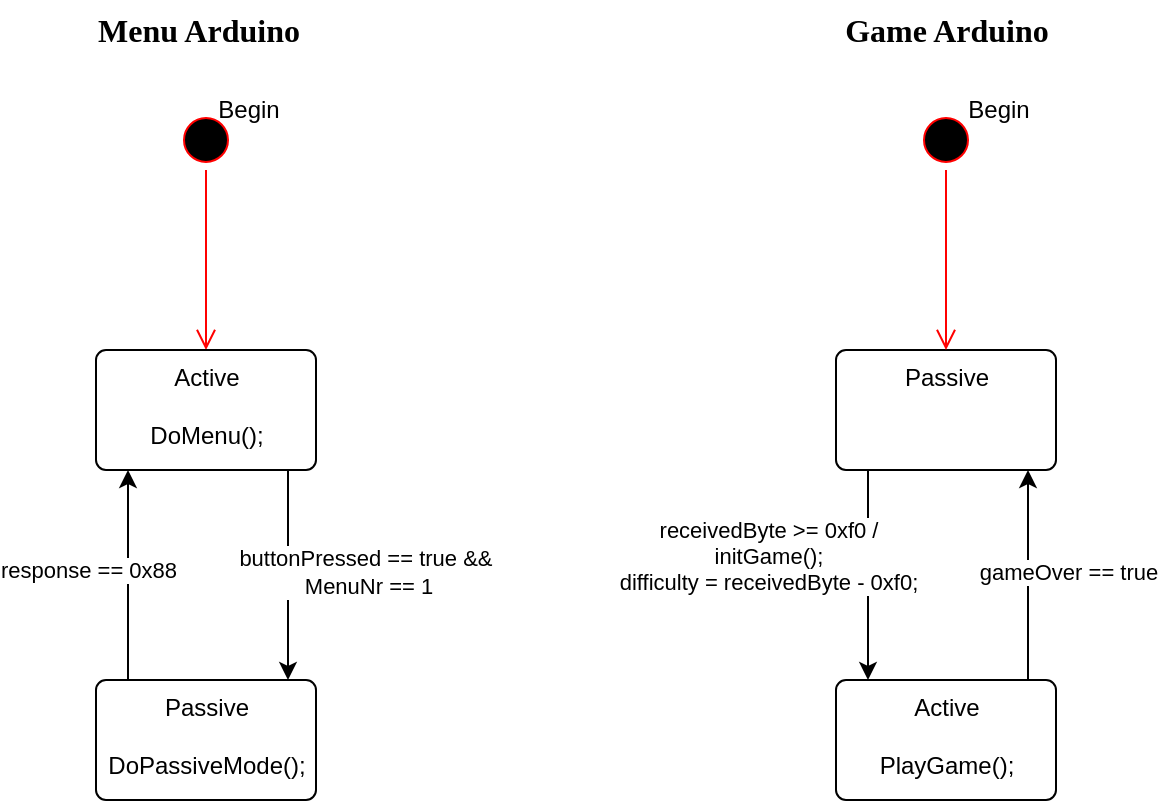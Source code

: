 <mxfile version="20.3.0" type="device"><diagram id="Lulg8kMG-S23KYmsUhAL" name="Page-1"><mxGraphModel dx="981" dy="597" grid="1" gridSize="10" guides="1" tooltips="1" connect="1" arrows="1" fold="1" page="1" pageScale="1" pageWidth="827" pageHeight="1169" math="0" shadow="0"><root><mxCell id="0"/><mxCell id="1" parent="0"/><mxCell id="bt3Egfv_OdgcANBeGV9c-4" value="" style="ellipse;html=1;shape=startState;fillColor=#000000;strokeColor=#ff0000;" vertex="1" parent="1"><mxGeometry x="216" y="115" width="30" height="30" as="geometry"/></mxCell><mxCell id="bt3Egfv_OdgcANBeGV9c-5" value="" style="edgeStyle=orthogonalEdgeStyle;html=1;verticalAlign=bottom;endArrow=open;endSize=8;strokeColor=#ff0000;rounded=0;" edge="1" source="bt3Egfv_OdgcANBeGV9c-4" parent="1" target="bt3Egfv_OdgcANBeGV9c-7"><mxGeometry relative="1" as="geometry"><mxPoint x="231" y="205" as="targetPoint"/></mxGeometry></mxCell><mxCell id="bt3Egfv_OdgcANBeGV9c-18" style="edgeStyle=orthogonalEdgeStyle;rounded=0;orthogonalLoop=1;jettySize=auto;html=1;" edge="1" parent="1" source="bt3Egfv_OdgcANBeGV9c-7" target="bt3Egfv_OdgcANBeGV9c-8"><mxGeometry relative="1" as="geometry"><Array as="points"><mxPoint x="272" y="345"/><mxPoint x="272" y="345"/></Array></mxGeometry></mxCell><mxCell id="bt3Egfv_OdgcANBeGV9c-22" value="buttonPressed == true &amp;amp;&amp;amp;&amp;nbsp;&lt;br&gt;MenuNr == 1" style="edgeLabel;html=1;align=center;verticalAlign=middle;resizable=0;points=[];" vertex="1" connectable="0" parent="bt3Egfv_OdgcANBeGV9c-18"><mxGeometry x="-0.207" y="-3" relative="1" as="geometry"><mxPoint x="43" y="9" as="offset"/></mxGeometry></mxCell><mxCell id="bt3Egfv_OdgcANBeGV9c-7" value="Active&lt;br&gt;&lt;br&gt;DoMenu();" style="html=1;align=center;verticalAlign=top;rounded=1;absoluteArcSize=1;arcSize=10;dashed=0;" vertex="1" parent="1"><mxGeometry x="176" y="235" width="110" height="60" as="geometry"/></mxCell><mxCell id="bt3Egfv_OdgcANBeGV9c-19" style="edgeStyle=orthogonalEdgeStyle;rounded=0;orthogonalLoop=1;jettySize=auto;html=1;" edge="1" parent="1" source="bt3Egfv_OdgcANBeGV9c-8" target="bt3Egfv_OdgcANBeGV9c-7"><mxGeometry relative="1" as="geometry"><Array as="points"><mxPoint x="192" y="345"/><mxPoint x="192" y="345"/></Array></mxGeometry></mxCell><mxCell id="bt3Egfv_OdgcANBeGV9c-23" value="response == 0x88" style="edgeLabel;html=1;align=center;verticalAlign=middle;resizable=0;points=[];" vertex="1" connectable="0" parent="bt3Egfv_OdgcANBeGV9c-19"><mxGeometry x="0.207" y="3" relative="1" as="geometry"><mxPoint x="-17" y="8" as="offset"/></mxGeometry></mxCell><mxCell id="bt3Egfv_OdgcANBeGV9c-8" value="Passive&lt;br&gt;&lt;br&gt;DoPassiveMode();" style="html=1;align=center;verticalAlign=top;rounded=1;absoluteArcSize=1;arcSize=10;dashed=0;" vertex="1" parent="1"><mxGeometry x="176" y="400" width="110" height="60" as="geometry"/></mxCell><mxCell id="bt3Egfv_OdgcANBeGV9c-20" style="edgeStyle=orthogonalEdgeStyle;rounded=0;orthogonalLoop=1;jettySize=auto;html=1;" edge="1" parent="1" source="bt3Egfv_OdgcANBeGV9c-11" target="bt3Egfv_OdgcANBeGV9c-12"><mxGeometry relative="1" as="geometry"><Array as="points"><mxPoint x="642" y="345"/><mxPoint x="642" y="345"/></Array></mxGeometry></mxCell><mxCell id="bt3Egfv_OdgcANBeGV9c-25" value="gameOver == true" style="edgeLabel;html=1;align=center;verticalAlign=middle;resizable=0;points=[];" vertex="1" connectable="0" parent="bt3Egfv_OdgcANBeGV9c-20"><mxGeometry x="0.194" relative="1" as="geometry"><mxPoint x="20" y="8" as="offset"/></mxGeometry></mxCell><mxCell id="bt3Egfv_OdgcANBeGV9c-11" value="Active&lt;br&gt;&lt;br&gt;PlayGame();" style="html=1;align=center;verticalAlign=top;rounded=1;absoluteArcSize=1;arcSize=10;dashed=0;" vertex="1" parent="1"><mxGeometry x="546" y="400" width="110" height="60" as="geometry"/></mxCell><mxCell id="bt3Egfv_OdgcANBeGV9c-21" style="edgeStyle=orthogonalEdgeStyle;rounded=0;orthogonalLoop=1;jettySize=auto;html=1;" edge="1" parent="1" source="bt3Egfv_OdgcANBeGV9c-12" target="bt3Egfv_OdgcANBeGV9c-11"><mxGeometry relative="1" as="geometry"><Array as="points"><mxPoint x="562" y="345"/><mxPoint x="562" y="345"/></Array></mxGeometry></mxCell><mxCell id="bt3Egfv_OdgcANBeGV9c-24" value="receivedByte &amp;gt;= 0xf0 / &lt;br&gt;initGame();&lt;br&gt;difficulty = receivedByte - 0xf0;" style="edgeLabel;html=1;align=center;verticalAlign=middle;resizable=0;points=[];" vertex="1" connectable="0" parent="bt3Egfv_OdgcANBeGV9c-21"><mxGeometry x="-0.181" y="-2" relative="1" as="geometry"><mxPoint x="-48" as="offset"/></mxGeometry></mxCell><mxCell id="bt3Egfv_OdgcANBeGV9c-12" value="Passive" style="html=1;align=center;verticalAlign=top;rounded=1;absoluteArcSize=1;arcSize=10;dashed=0;" vertex="1" parent="1"><mxGeometry x="546" y="235" width="110" height="60" as="geometry"/></mxCell><mxCell id="bt3Egfv_OdgcANBeGV9c-14" value="" style="ellipse;html=1;shape=startState;fillColor=#000000;strokeColor=#ff0000;" vertex="1" parent="1"><mxGeometry x="586" y="115" width="30" height="30" as="geometry"/></mxCell><mxCell id="bt3Egfv_OdgcANBeGV9c-15" value="" style="edgeStyle=orthogonalEdgeStyle;html=1;verticalAlign=bottom;endArrow=open;endSize=8;strokeColor=#ff0000;rounded=0;" edge="1" parent="1" source="bt3Egfv_OdgcANBeGV9c-14"><mxGeometry relative="1" as="geometry"><mxPoint x="601" y="235" as="targetPoint"/></mxGeometry></mxCell><mxCell id="bt3Egfv_OdgcANBeGV9c-16" value="Begin" style="text;html=1;align=center;verticalAlign=middle;resizable=0;points=[];autosize=1;strokeColor=none;fillColor=none;" vertex="1" parent="1"><mxGeometry x="227" y="100" width="50" height="30" as="geometry"/></mxCell><mxCell id="bt3Egfv_OdgcANBeGV9c-17" value="Begin" style="text;html=1;align=center;verticalAlign=middle;resizable=0;points=[];autosize=1;strokeColor=none;fillColor=none;" vertex="1" parent="1"><mxGeometry x="602" y="100" width="50" height="30" as="geometry"/></mxCell><mxCell id="bt3Egfv_OdgcANBeGV9c-26" value="&lt;font size=&quot;1&quot; face=&quot;Verdana&quot;&gt;&lt;b style=&quot;font-size: 16px;&quot;&gt;Menu Arduino&lt;/b&gt;&lt;/font&gt;" style="text;html=1;align=center;verticalAlign=middle;resizable=0;points=[];autosize=1;strokeColor=none;fillColor=none;" vertex="1" parent="1"><mxGeometry x="152" y="60" width="150" height="30" as="geometry"/></mxCell><mxCell id="bt3Egfv_OdgcANBeGV9c-27" value="&lt;font size=&quot;1&quot; face=&quot;Verdana&quot;&gt;&lt;b style=&quot;font-size: 16px;&quot;&gt;Game Arduino&lt;/b&gt;&lt;/font&gt;" style="text;html=1;align=center;verticalAlign=middle;resizable=0;points=[];autosize=1;strokeColor=none;fillColor=none;" vertex="1" parent="1"><mxGeometry x="526" y="60" width="150" height="30" as="geometry"/></mxCell></root></mxGraphModel></diagram></mxfile>